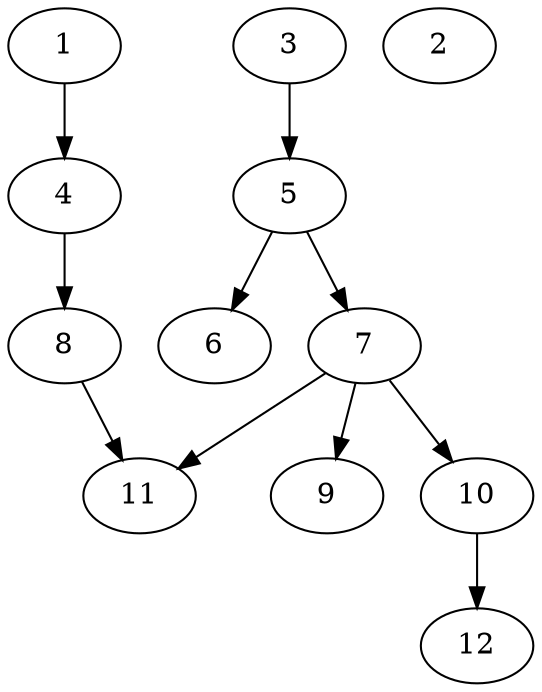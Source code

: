 // DAG (tier=1-easy, mode=compute, n=12, ccr=0.256, fat=0.483, density=0.363, regular=0.749, jump=0.089, mindata=262144, maxdata=2097152)
// DAG automatically generated by daggen at Sun Aug 24 16:33:32 2025
// /home/ermia/Project/Environments/daggen/bin/daggen --dot --ccr 0.256 --fat 0.483 --regular 0.749 --density 0.363 --jump 0.089 --mindata 262144 --maxdata 2097152 -n 12 
digraph G {
  1 [size="155373797376000000", alpha="0.05", expect_size="77686898688000000"]
  1 -> 4 [size ="2312110080000"]
  2 [size="51359376765616128", alpha="0.04", expect_size="25679688382808064"]
  3 [size="1208342452646666", alpha="0.18", expect_size="604171226323333"]
  3 -> 5 [size ="27878104236032"]
  4 [size="22436752840172376", alpha="0.01", expect_size="11218376420086188"]
  4 -> 8 [size ="10076530147328"]
  5 [size="39632270419268912", alpha="0.15", expect_size="19816135209634456"]
  5 -> 6 [size ="25135297855488"]
  5 -> 7 [size ="25135297855488"]
  6 [size="25111281932823428", alpha="0.17", expect_size="12555640966411714"]
  7 [size="348152951337910272", alpha="0.06", expect_size="174076475668955136"]
  7 -> 9 [size ="3959162929152"]
  7 -> 10 [size ="3959162929152"]
  7 -> 11 [size ="3959162929152"]
  8 [size="362015852712689664", alpha="0.08", expect_size="181007926356344832"]
  8 -> 11 [size ="4063575932928"]
  9 [size="153314853411052", alpha="0.07", expect_size="76657426705526"]
  10 [size="606424553059814", alpha="0.09", expect_size="303212276529907"]
  10 -> 12 [size ="14417676730368"]
  11 [size="343611883489591296", alpha="0.14", expect_size="171805941744795648"]
  12 [size="57234552155133", alpha="0.03", expect_size="28617276077566"]
}
